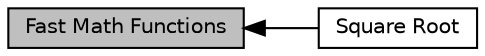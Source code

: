 digraph "Fast Math Functions"
{
  edge [fontname="Helvetica",fontsize="10",labelfontname="Helvetica",labelfontsize="10"];
  node [fontname="Helvetica",fontsize="10",shape=box];
  rankdir=LR;
  Node2 [label="Square Root",height=0.2,width=0.4,color="black", fillcolor="white", style="filled",URL="$group___s_q_r_t.html",tooltip=" "];
  Node1 [label="Fast Math Functions",height=0.2,width=0.4,color="black", fillcolor="grey75", style="filled", fontcolor="black",tooltip=" "];
  Node1->Node2 [shape=plaintext, dir="back", style="solid"];
}

